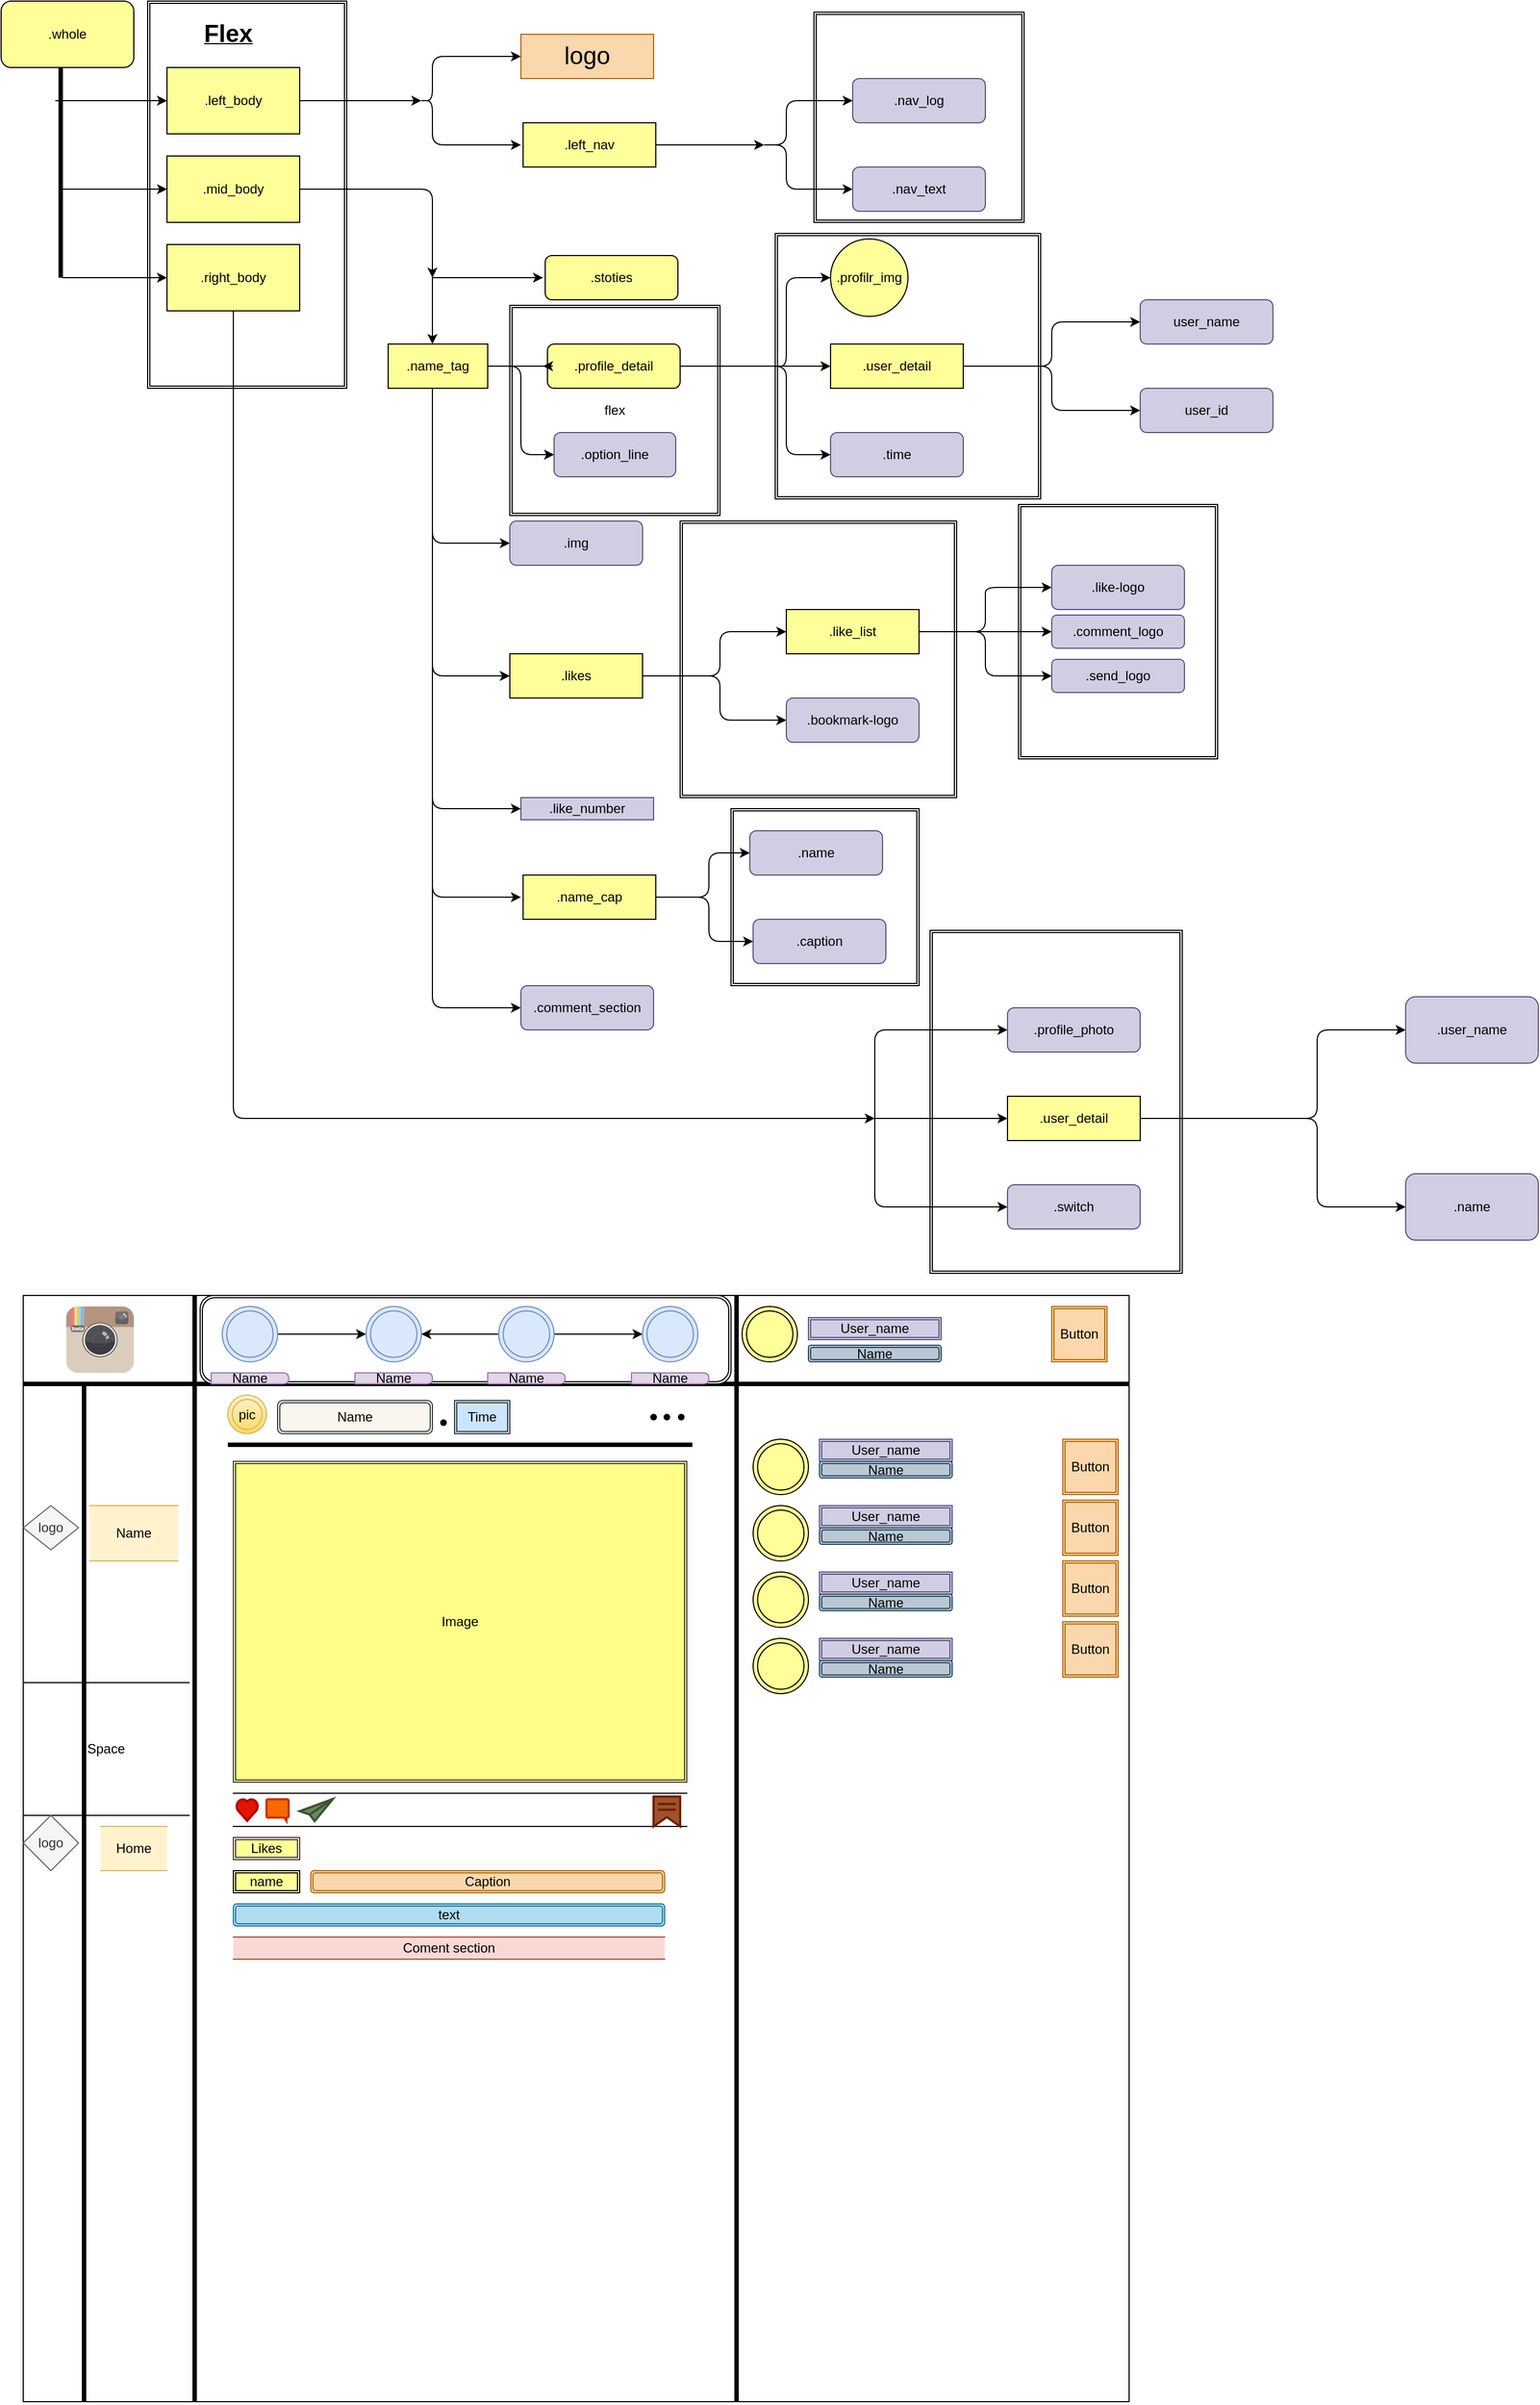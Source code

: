 <mxfile>
    <diagram id="hNkk0UEMVcGhsX2NO1bF" name="Page-1">
        <mxGraphModel dx="1911" dy="2046" grid="1" gridSize="10" guides="1" tooltips="1" connect="1" arrows="1" fold="1" page="1" pageScale="1" pageWidth="850" pageHeight="1100" math="0" shadow="0">
            <root>
                <mxCell id="0"/>
                <mxCell id="1" parent="0"/>
                <mxCell id="2" value="" style="rounded=0;whiteSpace=wrap;html=1;" parent="1" vertex="1">
                    <mxGeometry x="30.0" y="80" width="1000" height="1000" as="geometry"/>
                </mxCell>
                <mxCell id="5" value="" style="line;strokeWidth=4;direction=south;html=1;perimeter=backbonePerimeter;points=[];outlineConnect=0;" parent="1" vertex="1">
                    <mxGeometry x="180" y="80" width="10" height="1000" as="geometry"/>
                </mxCell>
                <mxCell id="7" value="" style="line;strokeWidth=4;direction=south;html=1;perimeter=backbonePerimeter;points=[];outlineConnect=0;" parent="1" vertex="1">
                    <mxGeometry x="670" y="80" width="10" height="1000" as="geometry"/>
                </mxCell>
                <mxCell id="8" value="" style="line;strokeWidth=4;html=1;perimeter=backbonePerimeter;points=[];outlineConnect=0;" parent="1" vertex="1">
                    <mxGeometry x="30" y="-60" width="1000" height="440" as="geometry"/>
                </mxCell>
                <mxCell id="11" value="" style="line;strokeWidth=4;direction=south;html=1;perimeter=backbonePerimeter;points=[];outlineConnect=0;" parent="1" vertex="1">
                    <mxGeometry x="80" y="160" width="10" height="920" as="geometry"/>
                </mxCell>
                <mxCell id="12" value="logo" style="shape=hexagon;perimeter=hexagonPerimeter2;whiteSpace=wrap;html=1;fixedSize=1;size=30;fillColor=#f5f5f5;fontColor=#333333;strokeColor=#666666;" parent="1" vertex="1">
                    <mxGeometry x="30" y="270" width="50" height="40" as="geometry"/>
                </mxCell>
                <mxCell id="13" value="Name" style="shape=partialRectangle;whiteSpace=wrap;html=1;left=0;right=0;fillColor=#fff2cc;strokeColor=#d6b656;" parent="1" vertex="1">
                    <mxGeometry x="90" y="270" width="80" height="50" as="geometry"/>
                </mxCell>
                <mxCell id="14" value="Space" style="shape=partialRectangle;whiteSpace=wrap;html=1;left=0;right=0;fillColor=none;" parent="1" vertex="1">
                    <mxGeometry x="30" y="430" width="150" height="120" as="geometry"/>
                </mxCell>
                <mxCell id="16" value="logo" style="rhombus;whiteSpace=wrap;html=1;fillColor=#f5f5f5;fontColor=#333333;strokeColor=#666666;" parent="1" vertex="1">
                    <mxGeometry x="30" y="550" width="50" height="50" as="geometry"/>
                </mxCell>
                <mxCell id="17" value="Home" style="shape=partialRectangle;whiteSpace=wrap;html=1;left=0;right=0;fillColor=#fff2cc;strokeColor=#d6b656;" parent="1" vertex="1">
                    <mxGeometry x="100" y="560" width="60" height="40" as="geometry"/>
                </mxCell>
                <mxCell id="18" value="" style="shape=ext;double=1;rounded=1;whiteSpace=wrap;html=1;" parent="1" vertex="1">
                    <mxGeometry x="190" y="80" width="480" height="80" as="geometry"/>
                </mxCell>
                <mxCell id="21" value="" style="edgeStyle=none;html=1;" parent="1" source="19" target="20" edge="1">
                    <mxGeometry relative="1" as="geometry"/>
                </mxCell>
                <mxCell id="19" value="" style="ellipse;shape=doubleEllipse;whiteSpace=wrap;html=1;aspect=fixed;fillColor=#dae8fc;strokeColor=#6c8ebf;" parent="1" vertex="1">
                    <mxGeometry x="210" y="90" width="50" height="50" as="geometry"/>
                </mxCell>
                <mxCell id="20" value="" style="ellipse;shape=doubleEllipse;whiteSpace=wrap;html=1;aspect=fixed;fillColor=#dae8fc;strokeColor=#6c8ebf;" parent="1" vertex="1">
                    <mxGeometry x="340" y="90" width="50" height="50" as="geometry"/>
                </mxCell>
                <mxCell id="24" value="" style="edgeStyle=none;html=1;" parent="1" source="22" target="23" edge="1">
                    <mxGeometry relative="1" as="geometry"/>
                </mxCell>
                <mxCell id="25" value="" style="edgeStyle=none;html=1;" parent="1" source="22" target="20" edge="1">
                    <mxGeometry relative="1" as="geometry"/>
                </mxCell>
                <mxCell id="22" value="" style="ellipse;shape=doubleEllipse;whiteSpace=wrap;html=1;aspect=fixed;fillColor=#dae8fc;strokeColor=#6c8ebf;" parent="1" vertex="1">
                    <mxGeometry x="460" y="90" width="50" height="50" as="geometry"/>
                </mxCell>
                <mxCell id="23" value="" style="ellipse;shape=doubleEllipse;whiteSpace=wrap;html=1;aspect=fixed;fillColor=#dae8fc;strokeColor=#6c8ebf;" parent="1" vertex="1">
                    <mxGeometry x="590" y="90" width="50" height="50" as="geometry"/>
                </mxCell>
                <mxCell id="26" value="Name" style="shape=delay;whiteSpace=wrap;html=1;fillColor=#e1d5e7;strokeColor=#9673a6;" parent="1" vertex="1">
                    <mxGeometry x="200" y="150" width="70" height="10" as="geometry"/>
                </mxCell>
                <mxCell id="31" value="Name" style="shape=delay;whiteSpace=wrap;html=1;fillColor=#e1d5e7;strokeColor=#9673a6;" parent="1" vertex="1">
                    <mxGeometry x="330" y="150" width="70" height="10" as="geometry"/>
                </mxCell>
                <mxCell id="32" value="Name" style="shape=delay;whiteSpace=wrap;html=1;fillColor=#e1d5e7;strokeColor=#9673a6;" parent="1" vertex="1">
                    <mxGeometry x="450" y="150" width="70" height="10" as="geometry"/>
                </mxCell>
                <mxCell id="33" value="Name" style="shape=delay;whiteSpace=wrap;html=1;fillColor=#e1d5e7;strokeColor=#9673a6;" parent="1" vertex="1">
                    <mxGeometry x="580" y="150" width="70" height="10" as="geometry"/>
                </mxCell>
                <mxCell id="34" value="" style="line;strokeWidth=4;html=1;perimeter=backbonePerimeter;points=[];outlineConnect=0;" parent="1" vertex="1">
                    <mxGeometry x="215" y="210" width="420" height="10" as="geometry"/>
                </mxCell>
                <mxCell id="35" value="pic" style="ellipse;shape=doubleEllipse;whiteSpace=wrap;html=1;aspect=fixed;fillColor=#fff2cc;strokeColor=#d6b656;gradientColor=#ffd966;" parent="1" vertex="1">
                    <mxGeometry x="215" y="170" width="35" height="35" as="geometry"/>
                </mxCell>
                <mxCell id="36" value="Name" style="shape=ext;double=1;rounded=1;whiteSpace=wrap;html=1;fillColor=#f9f7ed;strokeColor=#36393d;" parent="1" vertex="1">
                    <mxGeometry x="260" y="175" width="140" height="30" as="geometry"/>
                </mxCell>
                <mxCell id="37" value="" style="shape=waypoint;sketch=0;fillStyle=solid;size=6;pointerEvents=1;points=[];fillColor=none;resizable=0;rotatable=0;perimeter=centerPerimeter;snapToPoint=1;" parent="1" vertex="1">
                    <mxGeometry x="400" y="185" width="20" height="20" as="geometry"/>
                </mxCell>
                <mxCell id="38" value="Time" style="shape=ext;double=1;rounded=0;whiteSpace=wrap;html=1;fillColor=#cce5ff;strokeColor=#36393d;" parent="1" vertex="1">
                    <mxGeometry x="420" y="175" width="50" height="30" as="geometry"/>
                </mxCell>
                <mxCell id="39" value="" style="dashed=0;outlineConnect=0;html=1;align=center;labelPosition=center;verticalLabelPosition=bottom;verticalAlign=top;shape=mxgraph.weblogos.instagram;fillColor=#6FC0E4;gradientColor=#1E305B" parent="1" vertex="1">
                    <mxGeometry x="68.9" y="90" width="61.1" height="60" as="geometry"/>
                </mxCell>
                <mxCell id="41" value="Image" style="shape=ext;double=1;rounded=0;whiteSpace=wrap;html=1;fillColor=#ffff88;strokeColor=#36393d;" parent="1" vertex="1">
                    <mxGeometry x="220" y="230" width="410" height="290" as="geometry"/>
                </mxCell>
                <mxCell id="42" value="" style="shape=partialRectangle;whiteSpace=wrap;html=1;left=0;right=0;fillColor=none;" parent="1" vertex="1">
                    <mxGeometry x="220" y="530" width="410" height="30" as="geometry"/>
                </mxCell>
                <mxCell id="43" value="" style="html=1;verticalLabelPosition=bottom;align=center;labelBackgroundColor=#ffffff;verticalAlign=top;strokeWidth=2;strokeColor=#B20000;shadow=0;dashed=0;shape=mxgraph.ios7.icons.heart;fillColor=#e51400;fontColor=#ffffff;" parent="1" vertex="1">
                    <mxGeometry x="222.5" y="535" width="20" height="20" as="geometry"/>
                </mxCell>
                <mxCell id="44" value="" style="html=1;verticalLabelPosition=bottom;align=center;labelBackgroundColor=#ffffff;verticalAlign=top;strokeWidth=2;strokeColor=#C73500;shadow=0;dashed=0;shape=mxgraph.ios7.icons.message;fillColor=#fa6800;fontColor=#000000;" parent="1" vertex="1">
                    <mxGeometry x="250" y="535.5" width="20" height="19.5" as="geometry"/>
                </mxCell>
                <mxCell id="45" value="" style="html=1;verticalLabelPosition=bottom;align=center;labelBackgroundColor=#ffffff;verticalAlign=top;strokeWidth=2;strokeColor=#3A5431;shadow=0;dashed=0;shape=mxgraph.ios7.icons.pointer;fillColor=#6d8764;fontColor=#ffffff;" parent="1" vertex="1">
                    <mxGeometry x="280" y="535.25" width="30" height="20" as="geometry"/>
                </mxCell>
                <mxCell id="46" value="" style="html=1;verticalLabelPosition=bottom;align=center;labelBackgroundColor=#ffffff;verticalAlign=top;strokeWidth=2;strokeColor=#6D1F00;shadow=0;dashed=0;shape=mxgraph.ios7.icons.bookmark;fillColor=#a0522d;fontColor=#ffffff;" parent="1" vertex="1">
                    <mxGeometry x="600" y="533" width="24" height="27" as="geometry"/>
                </mxCell>
                <mxCell id="47" value="Likes" style="shape=ext;double=1;rounded=0;whiteSpace=wrap;html=1;fillColor=#FFFF99;fontColor=#000000;strokeColor=#432D57;" parent="1" vertex="1">
                    <mxGeometry x="220" y="570" width="60" height="20" as="geometry"/>
                </mxCell>
                <mxCell id="48" value="name" style="shape=ext;double=1;rounded=0;whiteSpace=wrap;html=1;labelBackgroundColor=none;fontColor=#000000;fillColor=#FFFF99;" parent="1" vertex="1">
                    <mxGeometry x="220" y="600" width="60" height="20" as="geometry"/>
                </mxCell>
                <mxCell id="49" value="Caption" style="shape=ext;double=1;rounded=1;whiteSpace=wrap;html=1;labelBackgroundColor=none;fillColor=#fad7ac;strokeColor=#b46504;" parent="1" vertex="1">
                    <mxGeometry x="290" y="600" width="320" height="20" as="geometry"/>
                </mxCell>
                <mxCell id="50" value="text" style="shape=ext;double=1;rounded=1;whiteSpace=wrap;html=1;labelBackgroundColor=none;fillColor=#b1ddf0;strokeColor=#10739e;" parent="1" vertex="1">
                    <mxGeometry x="220" y="630" width="390" height="20" as="geometry"/>
                </mxCell>
                <mxCell id="51" value="Coment section" style="shape=partialRectangle;whiteSpace=wrap;html=1;left=0;right=0;fillColor=#fad9d5;labelBackgroundColor=none;strokeColor=#ae4132;" parent="1" vertex="1">
                    <mxGeometry x="220" y="660" width="390" height="20" as="geometry"/>
                </mxCell>
                <mxCell id="52" value="" style="shape=waypoint;sketch=0;fillStyle=solid;size=6;pointerEvents=1;points=[];fillColor=none;resizable=0;rotatable=0;perimeter=centerPerimeter;snapToPoint=1;labelBackgroundColor=none;fontColor=#000000;" parent="1" vertex="1">
                    <mxGeometry x="615" y="180" width="20" height="20" as="geometry"/>
                </mxCell>
                <mxCell id="53" value="" style="shape=waypoint;sketch=0;fillStyle=solid;size=6;pointerEvents=1;points=[];fillColor=none;resizable=0;rotatable=0;perimeter=centerPerimeter;snapToPoint=1;labelBackgroundColor=none;fontColor=#000000;" parent="1" vertex="1">
                    <mxGeometry x="590" y="180" width="20" height="20" as="geometry"/>
                </mxCell>
                <mxCell id="54" value="" style="shape=waypoint;sketch=0;fillStyle=solid;size=6;pointerEvents=1;points=[];fillColor=none;resizable=0;rotatable=0;perimeter=centerPerimeter;snapToPoint=1;labelBackgroundColor=none;fontColor=#000000;" parent="1" vertex="1">
                    <mxGeometry x="602" y="180" width="20" height="20" as="geometry"/>
                </mxCell>
                <mxCell id="55" value="" style="ellipse;shape=doubleEllipse;whiteSpace=wrap;html=1;aspect=fixed;labelBackgroundColor=none;fontColor=#000000;fillColor=#FFFF99;" parent="1" vertex="1">
                    <mxGeometry x="680" y="90" width="50" height="50" as="geometry"/>
                </mxCell>
                <mxCell id="56" value="User_name" style="shape=ext;double=1;rounded=0;whiteSpace=wrap;html=1;labelBackgroundColor=none;fillColor=#d0cee2;strokeColor=#56517e;" parent="1" vertex="1">
                    <mxGeometry x="740" y="100" width="120" height="20" as="geometry"/>
                </mxCell>
                <mxCell id="58" value="Name" style="shape=ext;double=1;rounded=1;whiteSpace=wrap;html=1;labelBackgroundColor=none;fillColor=#bac8d3;strokeColor=#23445d;" parent="1" vertex="1">
                    <mxGeometry x="740" y="125" width="120" height="15" as="geometry"/>
                </mxCell>
                <mxCell id="60" value="Button" style="shape=ext;double=1;whiteSpace=wrap;html=1;aspect=fixed;labelBackgroundColor=none;fillColor=#fad7ac;strokeColor=#b46504;" parent="1" vertex="1">
                    <mxGeometry x="960" y="90" width="50" height="50" as="geometry"/>
                </mxCell>
                <mxCell id="61" value="" style="ellipse;shape=doubleEllipse;whiteSpace=wrap;html=1;aspect=fixed;labelBackgroundColor=none;fontColor=#000000;fillColor=#FFFF99;" parent="1" vertex="1">
                    <mxGeometry x="690" y="210" width="50" height="50" as="geometry"/>
                </mxCell>
                <mxCell id="62" value="" style="ellipse;shape=doubleEllipse;whiteSpace=wrap;html=1;aspect=fixed;labelBackgroundColor=none;fontColor=#000000;fillColor=#FFFF99;" parent="1" vertex="1">
                    <mxGeometry x="690" y="270" width="50" height="50" as="geometry"/>
                </mxCell>
                <mxCell id="63" value="" style="ellipse;shape=doubleEllipse;whiteSpace=wrap;html=1;aspect=fixed;labelBackgroundColor=none;fontColor=#000000;fillColor=#FFFF99;" parent="1" vertex="1">
                    <mxGeometry x="690" y="330" width="50" height="50" as="geometry"/>
                </mxCell>
                <mxCell id="64" value="" style="ellipse;shape=doubleEllipse;whiteSpace=wrap;html=1;aspect=fixed;labelBackgroundColor=none;fontColor=#000000;fillColor=#FFFF99;" parent="1" vertex="1">
                    <mxGeometry x="690" y="390" width="50" height="50" as="geometry"/>
                </mxCell>
                <mxCell id="65" value="User_name" style="shape=ext;double=1;rounded=0;whiteSpace=wrap;html=1;labelBackgroundColor=none;fillColor=#d0cee2;strokeColor=#56517e;" parent="1" vertex="1">
                    <mxGeometry x="750" y="210" width="120" height="20" as="geometry"/>
                </mxCell>
                <mxCell id="66" value="User_name" style="shape=ext;double=1;rounded=0;whiteSpace=wrap;html=1;labelBackgroundColor=none;fillColor=#d0cee2;strokeColor=#56517e;" parent="1" vertex="1">
                    <mxGeometry x="750" y="270" width="120" height="20" as="geometry"/>
                </mxCell>
                <mxCell id="67" value="User_name" style="shape=ext;double=1;rounded=0;whiteSpace=wrap;html=1;labelBackgroundColor=none;fillColor=#d0cee2;strokeColor=#56517e;" parent="1" vertex="1">
                    <mxGeometry x="750" y="330" width="120" height="20" as="geometry"/>
                </mxCell>
                <mxCell id="68" value="User_name" style="shape=ext;double=1;rounded=0;whiteSpace=wrap;html=1;labelBackgroundColor=none;fillColor=#d0cee2;strokeColor=#56517e;" parent="1" vertex="1">
                    <mxGeometry x="750" y="390" width="120" height="20" as="geometry"/>
                </mxCell>
                <mxCell id="69" value="Name" style="shape=ext;double=1;rounded=1;whiteSpace=wrap;html=1;labelBackgroundColor=none;fillColor=#bac8d3;strokeColor=#23445d;" parent="1" vertex="1">
                    <mxGeometry x="750" y="410" width="120" height="15" as="geometry"/>
                </mxCell>
                <mxCell id="70" value="Name" style="shape=ext;double=1;rounded=1;whiteSpace=wrap;html=1;labelBackgroundColor=none;fillColor=#bac8d3;strokeColor=#23445d;" parent="1" vertex="1">
                    <mxGeometry x="750" y="350" width="120" height="15" as="geometry"/>
                </mxCell>
                <mxCell id="71" value="Name" style="shape=ext;double=1;rounded=1;whiteSpace=wrap;html=1;labelBackgroundColor=none;fillColor=#bac8d3;strokeColor=#23445d;" parent="1" vertex="1">
                    <mxGeometry x="750" y="290" width="120" height="15" as="geometry"/>
                </mxCell>
                <mxCell id="72" value="Name" style="shape=ext;double=1;rounded=1;whiteSpace=wrap;html=1;labelBackgroundColor=none;fillColor=#bac8d3;strokeColor=#23445d;" parent="1" vertex="1">
                    <mxGeometry x="750" y="230" width="120" height="15" as="geometry"/>
                </mxCell>
                <mxCell id="75" value="Button" style="shape=ext;double=1;whiteSpace=wrap;html=1;aspect=fixed;labelBackgroundColor=none;fillColor=#fad7ac;strokeColor=#b46504;" parent="1" vertex="1">
                    <mxGeometry x="970" y="375" width="50" height="50" as="geometry"/>
                </mxCell>
                <mxCell id="76" value="Button" style="shape=ext;double=1;whiteSpace=wrap;html=1;aspect=fixed;labelBackgroundColor=none;fillColor=#fad7ac;strokeColor=#b46504;" parent="1" vertex="1">
                    <mxGeometry x="970" y="320" width="50" height="50" as="geometry"/>
                </mxCell>
                <mxCell id="77" value="Button" style="shape=ext;double=1;whiteSpace=wrap;html=1;aspect=fixed;labelBackgroundColor=none;fillColor=#fad7ac;strokeColor=#b46504;" parent="1" vertex="1">
                    <mxGeometry x="970" y="265" width="50" height="50" as="geometry"/>
                </mxCell>
                <mxCell id="78" value="Button" style="shape=ext;double=1;whiteSpace=wrap;html=1;aspect=fixed;labelBackgroundColor=none;fillColor=#fad7ac;strokeColor=#b46504;" parent="1" vertex="1">
                    <mxGeometry x="970" y="210" width="50" height="50" as="geometry"/>
                </mxCell>
                <mxCell id="79" value=".whole" style="rounded=1;whiteSpace=wrap;html=1;labelBackgroundColor=none;fontColor=#000000;fillColor=#FFFF99;" parent="1" vertex="1">
                    <mxGeometry x="10" y="-1090" width="120" height="60" as="geometry"/>
                </mxCell>
                <mxCell id="88" value="" style="line;strokeWidth=4;direction=south;html=1;perimeter=backbonePerimeter;points=[];outlineConnect=0;labelBackgroundColor=none;fontColor=#000000;fillColor=#FFFF99;" parent="1" vertex="1">
                    <mxGeometry x="58.9" y="-1030" width="10" height="190" as="geometry"/>
                </mxCell>
                <mxCell id="89" value="" style="endArrow=classic;html=1;fontColor=#000000;" parent="1" edge="1">
                    <mxGeometry relative="1" as="geometry">
                        <mxPoint x="59" y="-1000" as="sourcePoint"/>
                        <mxPoint x="160" y="-1000" as="targetPoint"/>
                        <Array as="points">
                            <mxPoint x="58.9" y="-1000"/>
                        </Array>
                    </mxGeometry>
                </mxCell>
                <mxCell id="91" value="" style="edgeStyle=none;orthogonalLoop=1;jettySize=auto;html=1;fontColor=#000000;" parent="1" source="88" edge="1">
                    <mxGeometry width="100" relative="1" as="geometry">
                        <mxPoint x="160" y="-890" as="sourcePoint"/>
                        <mxPoint x="160" y="-920" as="targetPoint"/>
                        <Array as="points">
                            <mxPoint x="120" y="-920"/>
                        </Array>
                    </mxGeometry>
                </mxCell>
                <mxCell id="93" value="" style="edgeStyle=none;orthogonalLoop=1;jettySize=auto;html=1;fontColor=#000000;" parent="1" source="88" edge="1">
                    <mxGeometry width="100" relative="1" as="geometry">
                        <mxPoint x="60" y="-860" as="sourcePoint"/>
                        <mxPoint x="160" y="-840" as="targetPoint"/>
                        <Array as="points">
                            <mxPoint x="110" y="-840"/>
                        </Array>
                    </mxGeometry>
                </mxCell>
                <mxCell id="94" value=".left_body" style="whiteSpace=wrap;html=1;labelBackgroundColor=none;fontColor=#000000;fillColor=#FFFF99;" parent="1" vertex="1">
                    <mxGeometry x="160" y="-1030" width="120" height="60" as="geometry"/>
                </mxCell>
                <mxCell id="95" value=".mid_body" style="whiteSpace=wrap;html=1;labelBackgroundColor=none;fontColor=#000000;fillColor=#FFFF99;" parent="1" vertex="1">
                    <mxGeometry x="160" y="-950" width="120" height="60" as="geometry"/>
                </mxCell>
                <mxCell id="96" value=".right_body" style="whiteSpace=wrap;html=1;labelBackgroundColor=none;fontColor=#000000;fillColor=#FFFF99;" parent="1" vertex="1">
                    <mxGeometry x="160" y="-870" width="120" height="60" as="geometry"/>
                </mxCell>
                <mxCell id="97" value="" style="edgeStyle=none;orthogonalLoop=1;jettySize=auto;html=1;fontColor=#000000;exitX=1;exitY=0.5;exitDx=0;exitDy=0;" parent="1" source="94" edge="1">
                    <mxGeometry width="100" relative="1" as="geometry">
                        <mxPoint x="320" y="-890" as="sourcePoint"/>
                        <mxPoint x="390" y="-1000" as="targetPoint"/>
                        <Array as="points">
                            <mxPoint x="340" y="-1000"/>
                        </Array>
                    </mxGeometry>
                </mxCell>
                <mxCell id="98" value="" style="edgeStyle=none;orthogonalLoop=1;jettySize=auto;html=1;fontColor=#000000;" parent="1" edge="1">
                    <mxGeometry width="100" relative="1" as="geometry">
                        <mxPoint x="390" y="-1000" as="sourcePoint"/>
                        <mxPoint x="480" y="-1040" as="targetPoint"/>
                        <Array as="points">
                            <mxPoint x="400" y="-1000"/>
                            <mxPoint x="400" y="-1040"/>
                        </Array>
                    </mxGeometry>
                </mxCell>
                <mxCell id="99" value="&lt;b&gt;&lt;u&gt;&lt;font style=&quot;font-size: 22px;&quot;&gt;Flex&lt;/font&gt;&lt;/u&gt;&lt;/b&gt;" style="text;html=1;align=center;verticalAlign=middle;resizable=0;points=[];autosize=1;strokeColor=none;fillColor=none;fontColor=#000000;" parent="1" vertex="1">
                    <mxGeometry x="180" y="-1080" width="70" height="40" as="geometry"/>
                </mxCell>
                <mxCell id="101" value="logo" style="whiteSpace=wrap;html=1;labelBackgroundColor=none;fontSize=22;fillColor=#fad7ac;strokeColor=#b46504;" parent="1" vertex="1">
                    <mxGeometry x="480" y="-1060" width="120" height="40" as="geometry"/>
                </mxCell>
                <mxCell id="102" value="" style="edgeStyle=none;orthogonalLoop=1;jettySize=auto;html=1;fontSize=12;fontColor=#000000;" parent="1" edge="1">
                    <mxGeometry width="100" relative="1" as="geometry">
                        <mxPoint x="390" y="-1000" as="sourcePoint"/>
                        <mxPoint x="480" y="-960" as="targetPoint"/>
                        <Array as="points">
                            <mxPoint x="400" y="-1000"/>
                            <mxPoint x="400" y="-960"/>
                        </Array>
                    </mxGeometry>
                </mxCell>
                <mxCell id="103" value=".left_nav" style="whiteSpace=wrap;html=1;labelBackgroundColor=none;fontSize=12;fontColor=#000000;fillColor=#FFFF99;" parent="1" vertex="1">
                    <mxGeometry x="482" y="-980" width="120" height="40" as="geometry"/>
                </mxCell>
                <mxCell id="104" value="" style="edgeStyle=none;orthogonalLoop=1;jettySize=auto;html=1;fontSize=12;fontColor=#000000;exitX=1;exitY=0.5;exitDx=0;exitDy=0;" parent="1" source="103" edge="1">
                    <mxGeometry width="100" relative="1" as="geometry">
                        <mxPoint x="600" y="-1010" as="sourcePoint"/>
                        <mxPoint x="700" y="-960" as="targetPoint"/>
                        <Array as="points">
                            <mxPoint x="660" y="-960"/>
                        </Array>
                    </mxGeometry>
                </mxCell>
                <mxCell id="105" value="" style="edgeStyle=none;orthogonalLoop=1;jettySize=auto;html=1;fontSize=12;fontColor=#000000;" parent="1" edge="1">
                    <mxGeometry width="100" relative="1" as="geometry">
                        <mxPoint x="700" y="-960" as="sourcePoint"/>
                        <mxPoint x="780" y="-1000" as="targetPoint"/>
                        <Array as="points">
                            <mxPoint x="720" y="-960"/>
                            <mxPoint x="720" y="-1000"/>
                        </Array>
                    </mxGeometry>
                </mxCell>
                <mxCell id="106" value=".nav_log" style="rounded=1;whiteSpace=wrap;html=1;labelBackgroundColor=none;fontSize=12;fillColor=#d0cee2;strokeColor=#56517e;" parent="1" vertex="1">
                    <mxGeometry x="780" y="-1020" width="120" height="40" as="geometry"/>
                </mxCell>
                <mxCell id="107" value="" style="edgeStyle=none;orthogonalLoop=1;jettySize=auto;html=1;fontSize=12;fontColor=#000000;" parent="1" edge="1">
                    <mxGeometry width="100" relative="1" as="geometry">
                        <mxPoint x="700" y="-960" as="sourcePoint"/>
                        <mxPoint x="780" y="-920" as="targetPoint"/>
                        <Array as="points">
                            <mxPoint x="720" y="-960"/>
                            <mxPoint x="720" y="-920"/>
                        </Array>
                    </mxGeometry>
                </mxCell>
                <mxCell id="108" value=".nav_text" style="rounded=1;whiteSpace=wrap;html=1;labelBackgroundColor=none;fontSize=12;fillColor=#d0cee2;strokeColor=#56517e;" parent="1" vertex="1">
                    <mxGeometry x="780" y="-940" width="120" height="40" as="geometry"/>
                </mxCell>
                <mxCell id="109" value="" style="edgeStyle=none;orthogonalLoop=1;jettySize=auto;html=1;fontSize=12;fontColor=#000000;exitX=1;exitY=0.5;exitDx=0;exitDy=0;" parent="1" source="95" edge="1">
                    <mxGeometry width="100" relative="1" as="geometry">
                        <mxPoint x="240" y="-900" as="sourcePoint"/>
                        <mxPoint x="400" y="-840" as="targetPoint"/>
                        <Array as="points">
                            <mxPoint x="350" y="-920"/>
                            <mxPoint x="400" y="-920"/>
                        </Array>
                    </mxGeometry>
                </mxCell>
                <mxCell id="110" value="" style="edgeStyle=none;orthogonalLoop=1;jettySize=auto;html=1;fontSize=12;fontColor=#000000;" parent="1" edge="1">
                    <mxGeometry width="100" relative="1" as="geometry">
                        <mxPoint x="400" y="-840" as="sourcePoint"/>
                        <mxPoint x="500" y="-840" as="targetPoint"/>
                        <Array as="points">
                            <mxPoint x="470" y="-840"/>
                        </Array>
                    </mxGeometry>
                </mxCell>
                <mxCell id="111" value=".stoties" style="rounded=1;whiteSpace=wrap;html=1;labelBackgroundColor=none;fontSize=12;fontColor=#000000;fillColor=#FFFF99;" parent="1" vertex="1">
                    <mxGeometry x="502" y="-860" width="120" height="40" as="geometry"/>
                </mxCell>
                <mxCell id="114" value="" style="edgeStyle=none;orthogonalLoop=1;jettySize=auto;html=1;fontSize=12;fontColor=#000000;" parent="1" edge="1">
                    <mxGeometry width="100" relative="1" as="geometry">
                        <mxPoint x="400" y="-850" as="sourcePoint"/>
                        <mxPoint x="400" y="-780" as="targetPoint"/>
                        <Array as="points">
                            <mxPoint x="400" y="-770"/>
                            <mxPoint x="400" y="-790"/>
                        </Array>
                    </mxGeometry>
                </mxCell>
                <mxCell id="118" value="" style="edgeStyle=none;html=1;fontSize=12;fontColor=#000000;startArrow=none;" parent="1" source="136" target="116" edge="1">
                    <mxGeometry relative="1" as="geometry">
                        <Array as="points">
                            <mxPoint x="720" y="-760"/>
                            <mxPoint x="720" y="-840"/>
                        </Array>
                    </mxGeometry>
                </mxCell>
                <mxCell id="115" value=".profile_detail" style="rounded=1;whiteSpace=wrap;html=1;labelBackgroundColor=none;fontSize=12;fontColor=#000000;fillColor=#FFFF99;" parent="1" vertex="1">
                    <mxGeometry x="504" y="-780" width="120" height="40" as="geometry"/>
                </mxCell>
                <mxCell id="116" value=".profilr_img" style="ellipse;whiteSpace=wrap;html=1;fillColor=#FFFF99;fontColor=#000000;rounded=1;labelBackgroundColor=none;" parent="1" vertex="1">
                    <mxGeometry x="760" y="-875" width="70" height="70" as="geometry"/>
                </mxCell>
                <mxCell id="119" value="" style="edgeStyle=none;orthogonalLoop=1;jettySize=auto;html=1;fontSize=12;fontColor=#000000;" parent="1" edge="1">
                    <mxGeometry width="100" relative="1" as="geometry">
                        <mxPoint x="710" y="-760" as="sourcePoint"/>
                        <mxPoint x="760" y="-760" as="targetPoint"/>
                        <Array as="points">
                            <mxPoint x="740" y="-760"/>
                            <mxPoint x="750" y="-760"/>
                        </Array>
                    </mxGeometry>
                </mxCell>
                <mxCell id="120" value=".user_detail" style="whiteSpace=wrap;html=1;labelBackgroundColor=none;fontSize=12;fontColor=#000000;fillColor=#FFFF99;" parent="1" vertex="1">
                    <mxGeometry x="760" y="-780" width="120" height="40" as="geometry"/>
                </mxCell>
                <mxCell id="121" value="" style="edgeStyle=none;orthogonalLoop=1;jettySize=auto;html=1;fontSize=12;fontColor=#000000;exitX=1;exitY=0.5;exitDx=0;exitDy=0;" parent="1" source="120" edge="1">
                    <mxGeometry width="100" relative="1" as="geometry">
                        <mxPoint x="890" y="-660" as="sourcePoint"/>
                        <mxPoint x="1040" y="-800" as="targetPoint"/>
                        <Array as="points">
                            <mxPoint x="960" y="-760"/>
                            <mxPoint x="960" y="-800"/>
                        </Array>
                    </mxGeometry>
                </mxCell>
                <mxCell id="122" value="user_name" style="rounded=1;whiteSpace=wrap;html=1;labelBackgroundColor=none;fontSize=12;fillColor=#d0cee2;strokeColor=#56517e;" parent="1" vertex="1">
                    <mxGeometry x="1040" y="-820" width="120" height="40" as="geometry"/>
                </mxCell>
                <mxCell id="123" value="" style="edgeStyle=none;orthogonalLoop=1;jettySize=auto;html=1;fontSize=12;fontColor=#000000;" parent="1" edge="1">
                    <mxGeometry width="100" relative="1" as="geometry">
                        <mxPoint x="910" y="-760" as="sourcePoint"/>
                        <mxPoint x="1040" y="-720" as="targetPoint"/>
                        <Array as="points">
                            <mxPoint x="960" y="-760"/>
                            <mxPoint x="960" y="-720"/>
                        </Array>
                    </mxGeometry>
                </mxCell>
                <mxCell id="124" value="user_id" style="rounded=1;whiteSpace=wrap;html=1;labelBackgroundColor=none;fontSize=12;fillColor=#d0cee2;strokeColor=#56517e;" parent="1" vertex="1">
                    <mxGeometry x="1040" y="-740" width="120" height="40" as="geometry"/>
                </mxCell>
                <mxCell id="125" value="" style="edgeStyle=none;orthogonalLoop=1;jettySize=auto;html=1;fontSize=12;fontColor=#000000;" parent="1" edge="1">
                    <mxGeometry width="100" relative="1" as="geometry">
                        <mxPoint x="630" y="-760" as="sourcePoint"/>
                        <mxPoint x="760" y="-680" as="targetPoint"/>
                        <Array as="points">
                            <mxPoint x="720" y="-760"/>
                            <mxPoint x="720" y="-680"/>
                        </Array>
                    </mxGeometry>
                </mxCell>
                <mxCell id="126" value=".time" style="rounded=1;whiteSpace=wrap;html=1;labelBackgroundColor=none;fontSize=12;fillColor=#d0cee2;strokeColor=#56517e;" parent="1" vertex="1">
                    <mxGeometry x="760" y="-700" width="120" height="40" as="geometry"/>
                </mxCell>
                <mxCell id="127" value=".name_tag" style="whiteSpace=wrap;html=1;labelBackgroundColor=none;fontSize=12;fontColor=#000000;fillColor=#FFFF99;" parent="1" vertex="1">
                    <mxGeometry x="360" y="-780" width="90" height="40" as="geometry"/>
                </mxCell>
                <mxCell id="128" value="" style="edgeStyle=none;orthogonalLoop=1;jettySize=auto;html=1;fontSize=12;fontColor=#000000;exitX=1;exitY=0.5;exitDx=0;exitDy=0;" parent="1" source="127" edge="1">
                    <mxGeometry width="100" relative="1" as="geometry">
                        <mxPoint x="440" y="-730" as="sourcePoint"/>
                        <mxPoint x="500" y="-760" as="targetPoint"/>
                        <Array as="points">
                            <mxPoint x="480" y="-760"/>
                            <mxPoint x="510" y="-760"/>
                        </Array>
                    </mxGeometry>
                </mxCell>
                <mxCell id="129" value=".option_line" style="rounded=1;whiteSpace=wrap;html=1;labelBackgroundColor=none;fontSize=12;fillColor=#d0cee2;strokeColor=#56517e;" parent="1" vertex="1">
                    <mxGeometry x="510" y="-700" width="110" height="40" as="geometry"/>
                </mxCell>
                <mxCell id="130" value="" style="edgeStyle=none;orthogonalLoop=1;jettySize=auto;html=1;fontSize=12;fontColor=#000000;entryX=0;entryY=0.5;entryDx=0;entryDy=0;" parent="1" target="129" edge="1">
                    <mxGeometry width="100" relative="1" as="geometry">
                        <mxPoint x="450" y="-760" as="sourcePoint"/>
                        <mxPoint x="550" y="-620" as="targetPoint"/>
                        <Array as="points">
                            <mxPoint x="480" y="-760"/>
                            <mxPoint x="480" y="-680"/>
                        </Array>
                    </mxGeometry>
                </mxCell>
                <mxCell id="132" value="" style="edgeStyle=none;orthogonalLoop=1;jettySize=auto;html=1;fontSize=12;fontColor=#000000;" parent="1" edge="1">
                    <mxGeometry width="100" relative="1" as="geometry">
                        <mxPoint x="400" y="-740" as="sourcePoint"/>
                        <mxPoint x="470" y="-600" as="targetPoint"/>
                        <Array as="points">
                            <mxPoint x="400" y="-600"/>
                        </Array>
                    </mxGeometry>
                </mxCell>
                <mxCell id="133" value=".img" style="rounded=1;whiteSpace=wrap;html=1;labelBackgroundColor=none;fontSize=12;fillColor=#d0cee2;strokeColor=#56517e;" parent="1" vertex="1">
                    <mxGeometry x="470" y="-620" width="120" height="40" as="geometry"/>
                </mxCell>
                <mxCell id="134" value="flex" style="shape=ext;double=1;whiteSpace=wrap;html=1;aspect=fixed;labelBackgroundColor=none;fontSize=12;fillColor=none;" parent="1" vertex="1">
                    <mxGeometry x="470" y="-815" width="190" height="190" as="geometry"/>
                </mxCell>
                <mxCell id="135" value="" style="shape=ext;double=1;whiteSpace=wrap;html=1;aspect=fixed;labelBackgroundColor=none;fontSize=12;fillColor=none;" parent="1" vertex="1">
                    <mxGeometry x="745" y="-1080" width="190" height="190" as="geometry"/>
                </mxCell>
                <mxCell id="137" value="" style="edgeStyle=none;html=1;fontSize=12;fontColor=#000000;endArrow=none;" parent="1" source="115" target="136" edge="1">
                    <mxGeometry relative="1" as="geometry">
                        <mxPoint x="624" y="-760" as="sourcePoint"/>
                        <mxPoint x="760" y="-840" as="targetPoint"/>
                        <Array as="points"/>
                    </mxGeometry>
                </mxCell>
                <mxCell id="136" value="" style="shape=ext;double=1;whiteSpace=wrap;html=1;aspect=fixed;labelBackgroundColor=none;fontSize=12;fillColor=none;" parent="1" vertex="1">
                    <mxGeometry x="710" y="-880" width="240" height="240" as="geometry"/>
                </mxCell>
                <mxCell id="138" value="" style="shape=ext;double=1;rounded=0;whiteSpace=wrap;html=1;labelBackgroundColor=none;fontSize=12;fillColor=none;" parent="1" vertex="1">
                    <mxGeometry x="142.5" y="-1090" width="180" height="350" as="geometry"/>
                </mxCell>
                <mxCell id="139" value="" style="edgeStyle=none;orthogonalLoop=1;jettySize=auto;html=1;fontSize=12;fontColor=#000000;" parent="1" edge="1">
                    <mxGeometry width="100" relative="1" as="geometry">
                        <mxPoint x="400" y="-610" as="sourcePoint"/>
                        <mxPoint x="470" y="-480" as="targetPoint"/>
                        <Array as="points">
                            <mxPoint x="400" y="-480"/>
                        </Array>
                    </mxGeometry>
                </mxCell>
                <mxCell id="140" value=".likes" style="whiteSpace=wrap;html=1;labelBackgroundColor=none;fontSize=12;fontColor=#000000;fillColor=#FFFF99;" parent="1" vertex="1">
                    <mxGeometry x="470" y="-500" width="120" height="40" as="geometry"/>
                </mxCell>
                <mxCell id="141" value="" style="edgeStyle=none;orthogonalLoop=1;jettySize=auto;html=1;fontSize=12;fontColor=#000000;exitX=1;exitY=0.5;exitDx=0;exitDy=0;" parent="1" source="140" edge="1">
                    <mxGeometry width="100" relative="1" as="geometry">
                        <mxPoint x="580" y="-520" as="sourcePoint"/>
                        <mxPoint x="720" y="-520" as="targetPoint"/>
                        <Array as="points">
                            <mxPoint x="660" y="-480"/>
                            <mxPoint x="660" y="-520"/>
                        </Array>
                    </mxGeometry>
                </mxCell>
                <mxCell id="142" value=".like_list" style="whiteSpace=wrap;html=1;labelBackgroundColor=none;fontSize=12;fontColor=#000000;fillColor=#FFFF99;" parent="1" vertex="1">
                    <mxGeometry x="720" y="-540" width="120" height="40" as="geometry"/>
                </mxCell>
                <mxCell id="143" value="" style="edgeStyle=none;orthogonalLoop=1;jettySize=auto;html=1;fontSize=12;fontColor=#000000;" parent="1" edge="1">
                    <mxGeometry width="100" relative="1" as="geometry">
                        <mxPoint x="840" y="-520" as="sourcePoint"/>
                        <mxPoint x="960" y="-560" as="targetPoint"/>
                        <Array as="points">
                            <mxPoint x="900" y="-520"/>
                            <mxPoint x="900" y="-540"/>
                            <mxPoint x="900" y="-560"/>
                        </Array>
                    </mxGeometry>
                </mxCell>
                <mxCell id="144" value=".like-logo" style="rounded=1;whiteSpace=wrap;html=1;labelBackgroundColor=none;fontSize=12;fillColor=#d0cee2;strokeColor=#56517e;" parent="1" vertex="1">
                    <mxGeometry x="960" y="-580" width="120" height="40" as="geometry"/>
                </mxCell>
                <mxCell id="145" value="" style="edgeStyle=none;orthogonalLoop=1;jettySize=auto;html=1;fontSize=12;fontColor=#000000;" parent="1" edge="1">
                    <mxGeometry width="100" relative="1" as="geometry">
                        <mxPoint x="860" y="-520" as="sourcePoint"/>
                        <mxPoint x="960" y="-520" as="targetPoint"/>
                        <Array as="points"/>
                    </mxGeometry>
                </mxCell>
                <mxCell id="146" value=".comment_logo" style="rounded=1;whiteSpace=wrap;html=1;labelBackgroundColor=none;fontSize=12;fillColor=#d0cee2;strokeColor=#56517e;" parent="1" vertex="1">
                    <mxGeometry x="960" y="-535" width="120" height="30" as="geometry"/>
                </mxCell>
                <mxCell id="147" value="" style="edgeStyle=none;orthogonalLoop=1;jettySize=auto;html=1;fontSize=12;fontColor=#000000;exitX=1;exitY=0.5;exitDx=0;exitDy=0;" parent="1" source="142" edge="1">
                    <mxGeometry width="100" relative="1" as="geometry">
                        <mxPoint x="830" y="-500" as="sourcePoint"/>
                        <mxPoint x="960" y="-480" as="targetPoint"/>
                        <Array as="points">
                            <mxPoint x="900" y="-520"/>
                            <mxPoint x="900" y="-480"/>
                        </Array>
                    </mxGeometry>
                </mxCell>
                <mxCell id="148" value=".send_logo" style="rounded=1;whiteSpace=wrap;html=1;labelBackgroundColor=none;fontSize=12;fillColor=#d0cee2;strokeColor=#56517e;" parent="1" vertex="1">
                    <mxGeometry x="960" y="-495" width="120" height="30" as="geometry"/>
                </mxCell>
                <mxCell id="149" value="" style="shape=ext;double=1;rounded=0;whiteSpace=wrap;html=1;labelBackgroundColor=none;fontSize=12;fillColor=none;" parent="1" vertex="1">
                    <mxGeometry x="930" y="-635" width="180" height="230" as="geometry"/>
                </mxCell>
                <mxCell id="150" value="" style="edgeStyle=none;orthogonalLoop=1;jettySize=auto;html=1;fontSize=12;fontColor=#000000;" parent="1" edge="1">
                    <mxGeometry width="100" relative="1" as="geometry">
                        <mxPoint x="590" y="-480" as="sourcePoint"/>
                        <mxPoint x="720" y="-440" as="targetPoint"/>
                        <Array as="points">
                            <mxPoint x="660" y="-480"/>
                            <mxPoint x="660" y="-440"/>
                        </Array>
                    </mxGeometry>
                </mxCell>
                <mxCell id="151" value=".bookmark-logo" style="rounded=1;whiteSpace=wrap;html=1;labelBackgroundColor=none;fontSize=12;fillColor=#d0cee2;strokeColor=#56517e;" parent="1" vertex="1">
                    <mxGeometry x="720" y="-460" width="120" height="40" as="geometry"/>
                </mxCell>
                <mxCell id="152" value="" style="edgeStyle=none;orthogonalLoop=1;jettySize=auto;html=1;fontSize=12;fontColor=#000000;" parent="1" edge="1">
                    <mxGeometry width="100" relative="1" as="geometry">
                        <mxPoint x="400" y="-490" as="sourcePoint"/>
                        <mxPoint x="480" y="-360" as="targetPoint"/>
                        <Array as="points">
                            <mxPoint x="400" y="-360"/>
                        </Array>
                    </mxGeometry>
                </mxCell>
                <mxCell id="153" value=".like_number" style="whiteSpace=wrap;html=1;labelBackgroundColor=none;fontSize=12;fillColor=#d0cee2;strokeColor=#56517e;" parent="1" vertex="1">
                    <mxGeometry x="480" y="-370" width="120" height="20" as="geometry"/>
                </mxCell>
                <mxCell id="154" value="" style="shape=ext;double=1;whiteSpace=wrap;html=1;aspect=fixed;labelBackgroundColor=none;fontSize=12;fillColor=none;" parent="1" vertex="1">
                    <mxGeometry x="624" y="-620" width="250" height="250" as="geometry"/>
                </mxCell>
                <mxCell id="155" value="" style="edgeStyle=none;orthogonalLoop=1;jettySize=auto;html=1;fontSize=12;fontColor=#000000;" parent="1" edge="1">
                    <mxGeometry width="100" relative="1" as="geometry">
                        <mxPoint x="400" y="-370" as="sourcePoint"/>
                        <mxPoint x="480" y="-280" as="targetPoint"/>
                        <Array as="points">
                            <mxPoint x="400" y="-280"/>
                        </Array>
                    </mxGeometry>
                </mxCell>
                <mxCell id="158" value="" style="edgeStyle=none;html=1;fontSize=12;fontColor=#000000;" parent="1" source="156" edge="1">
                    <mxGeometry relative="1" as="geometry">
                        <mxPoint x="687" y="-320" as="targetPoint"/>
                        <Array as="points">
                            <mxPoint x="650" y="-280"/>
                            <mxPoint x="650" y="-320"/>
                        </Array>
                    </mxGeometry>
                </mxCell>
                <mxCell id="156" value=".name_cap" style="whiteSpace=wrap;html=1;labelBackgroundColor=none;fontSize=12;fontColor=#000000;fillColor=#FFFF99;" parent="1" vertex="1">
                    <mxGeometry x="482" y="-300" width="120" height="40" as="geometry"/>
                </mxCell>
                <mxCell id="159" value=".name" style="rounded=1;whiteSpace=wrap;html=1;labelBackgroundColor=none;fontSize=12;fillColor=#d0cee2;strokeColor=#56517e;" parent="1" vertex="1">
                    <mxGeometry x="687" y="-340" width="120" height="40" as="geometry"/>
                </mxCell>
                <mxCell id="160" value="" style="edgeStyle=none;orthogonalLoop=1;jettySize=auto;html=1;fontSize=12;fontColor=#000000;exitX=1;exitY=0.5;exitDx=0;exitDy=0;" parent="1" source="156" edge="1">
                    <mxGeometry width="100" relative="1" as="geometry">
                        <mxPoint x="580" y="-260" as="sourcePoint"/>
                        <mxPoint x="690" y="-240" as="targetPoint"/>
                        <Array as="points">
                            <mxPoint x="650" y="-280"/>
                            <mxPoint x="650" y="-240"/>
                        </Array>
                    </mxGeometry>
                </mxCell>
                <mxCell id="161" value=".caption" style="rounded=1;whiteSpace=wrap;html=1;labelBackgroundColor=none;fontSize=12;fillColor=#d0cee2;strokeColor=#56517e;" parent="1" vertex="1">
                    <mxGeometry x="690" y="-260" width="120" height="40" as="geometry"/>
                </mxCell>
                <mxCell id="162" value="" style="edgeStyle=none;orthogonalLoop=1;jettySize=auto;html=1;fontSize=12;fontColor=#000000;" parent="1" edge="1">
                    <mxGeometry width="100" relative="1" as="geometry">
                        <mxPoint x="400" y="-290" as="sourcePoint"/>
                        <mxPoint x="480" y="-180" as="targetPoint"/>
                        <Array as="points">
                            <mxPoint x="400" y="-180"/>
                        </Array>
                    </mxGeometry>
                </mxCell>
                <mxCell id="163" value=".comment_section" style="rounded=1;whiteSpace=wrap;html=1;labelBackgroundColor=none;fontSize=12;fillColor=#d0cee2;strokeColor=#56517e;" parent="1" vertex="1">
                    <mxGeometry x="480" y="-200" width="120" height="40" as="geometry"/>
                </mxCell>
                <mxCell id="164" value="" style="shape=ext;double=1;rounded=0;whiteSpace=wrap;html=1;labelBackgroundColor=none;fontSize=12;fillColor=none;" parent="1" vertex="1">
                    <mxGeometry x="670" y="-360" width="170" height="160" as="geometry"/>
                </mxCell>
                <mxCell id="165" value="" style="edgeStyle=none;orthogonalLoop=1;jettySize=auto;html=1;fontSize=12;fontColor=#000000;exitX=0.5;exitY=1;exitDx=0;exitDy=0;" parent="1" source="96" edge="1">
                    <mxGeometry width="100" relative="1" as="geometry">
                        <mxPoint x="190" y="-750" as="sourcePoint"/>
                        <mxPoint x="800" y="-80" as="targetPoint"/>
                        <Array as="points">
                            <mxPoint x="220" y="-80"/>
                        </Array>
                    </mxGeometry>
                </mxCell>
                <mxCell id="166" value="" style="edgeStyle=none;orthogonalLoop=1;jettySize=auto;html=1;fontSize=12;fontColor=#000000;" parent="1" edge="1">
                    <mxGeometry width="100" relative="1" as="geometry">
                        <mxPoint x="800" y="-80" as="sourcePoint"/>
                        <mxPoint x="920" y="-160" as="targetPoint"/>
                        <Array as="points">
                            <mxPoint x="800" y="-160"/>
                            <mxPoint x="870" y="-160"/>
                        </Array>
                    </mxGeometry>
                </mxCell>
                <mxCell id="167" value="" style="edgeStyle=none;orthogonalLoop=1;jettySize=auto;html=1;fontSize=12;fontColor=#000000;" parent="1" edge="1">
                    <mxGeometry width="100" relative="1" as="geometry">
                        <mxPoint x="800" y="-80" as="sourcePoint"/>
                        <mxPoint x="920" y="-80" as="targetPoint"/>
                        <Array as="points"/>
                    </mxGeometry>
                </mxCell>
                <mxCell id="169" value="" style="edgeStyle=none;orthogonalLoop=1;jettySize=auto;html=1;fontSize=12;fontColor=#000000;" parent="1" edge="1">
                    <mxGeometry width="100" relative="1" as="geometry">
                        <mxPoint x="800" y="-80" as="sourcePoint"/>
                        <mxPoint x="920" as="targetPoint"/>
                        <Array as="points">
                            <mxPoint x="800"/>
                            <mxPoint x="920"/>
                        </Array>
                    </mxGeometry>
                </mxCell>
                <mxCell id="170" value=".profile_photo" style="rounded=1;whiteSpace=wrap;html=1;labelBackgroundColor=none;fontSize=12;fillColor=#d0cee2;strokeColor=#56517e;" parent="1" vertex="1">
                    <mxGeometry x="920" y="-180" width="120" height="40" as="geometry"/>
                </mxCell>
                <mxCell id="171" value=".user_detail" style="whiteSpace=wrap;html=1;labelBackgroundColor=none;fontSize=12;fontColor=#000000;fillColor=#FFFF99;" parent="1" vertex="1">
                    <mxGeometry x="920" y="-100" width="120" height="40" as="geometry"/>
                </mxCell>
                <mxCell id="172" value=".switch" style="rounded=1;whiteSpace=wrap;html=1;labelBackgroundColor=none;fontSize=12;fillColor=#d0cee2;strokeColor=#56517e;" parent="1" vertex="1">
                    <mxGeometry x="920" y="-20" width="120" height="40" as="geometry"/>
                </mxCell>
                <mxCell id="173" value="" style="shape=ext;double=1;rounded=0;whiteSpace=wrap;html=1;labelBackgroundColor=none;fontSize=12;fillColor=none;" parent="1" vertex="1">
                    <mxGeometry x="850" y="-250" width="228" height="310" as="geometry"/>
                </mxCell>
                <mxCell id="174" value="" style="edgeStyle=none;orthogonalLoop=1;jettySize=auto;html=1;fontSize=12;fontColor=#000000;exitX=1;exitY=0.5;exitDx=0;exitDy=0;" parent="1" source="171" edge="1">
                    <mxGeometry width="100" relative="1" as="geometry">
                        <mxPoint x="1080" as="sourcePoint"/>
                        <mxPoint x="1280" as="targetPoint"/>
                        <Array as="points">
                            <mxPoint x="1200" y="-80"/>
                            <mxPoint x="1200"/>
                        </Array>
                    </mxGeometry>
                </mxCell>
                <mxCell id="175" value="" style="edgeStyle=none;orthogonalLoop=1;jettySize=auto;html=1;fontSize=12;fontColor=#000000;" parent="1" edge="1">
                    <mxGeometry width="100" relative="1" as="geometry">
                        <mxPoint x="1160" y="-80" as="sourcePoint"/>
                        <mxPoint x="1280" y="-160" as="targetPoint"/>
                        <Array as="points">
                            <mxPoint x="1200" y="-80"/>
                            <mxPoint x="1200" y="-160"/>
                        </Array>
                    </mxGeometry>
                </mxCell>
                <mxCell id="176" value=".user_name" style="rounded=1;whiteSpace=wrap;html=1;labelBackgroundColor=none;fontSize=12;fillColor=#d0cee2;strokeColor=#56517e;" parent="1" vertex="1">
                    <mxGeometry x="1280" y="-190" width="120" height="60" as="geometry"/>
                </mxCell>
                <mxCell id="177" value=".name" style="rounded=1;whiteSpace=wrap;html=1;labelBackgroundColor=none;fontSize=12;fillColor=#d0cee2;strokeColor=#56517e;" parent="1" vertex="1">
                    <mxGeometry x="1280" y="-30" width="120" height="60" as="geometry"/>
                </mxCell>
            </root>
        </mxGraphModel>
    </diagram>
</mxfile>
